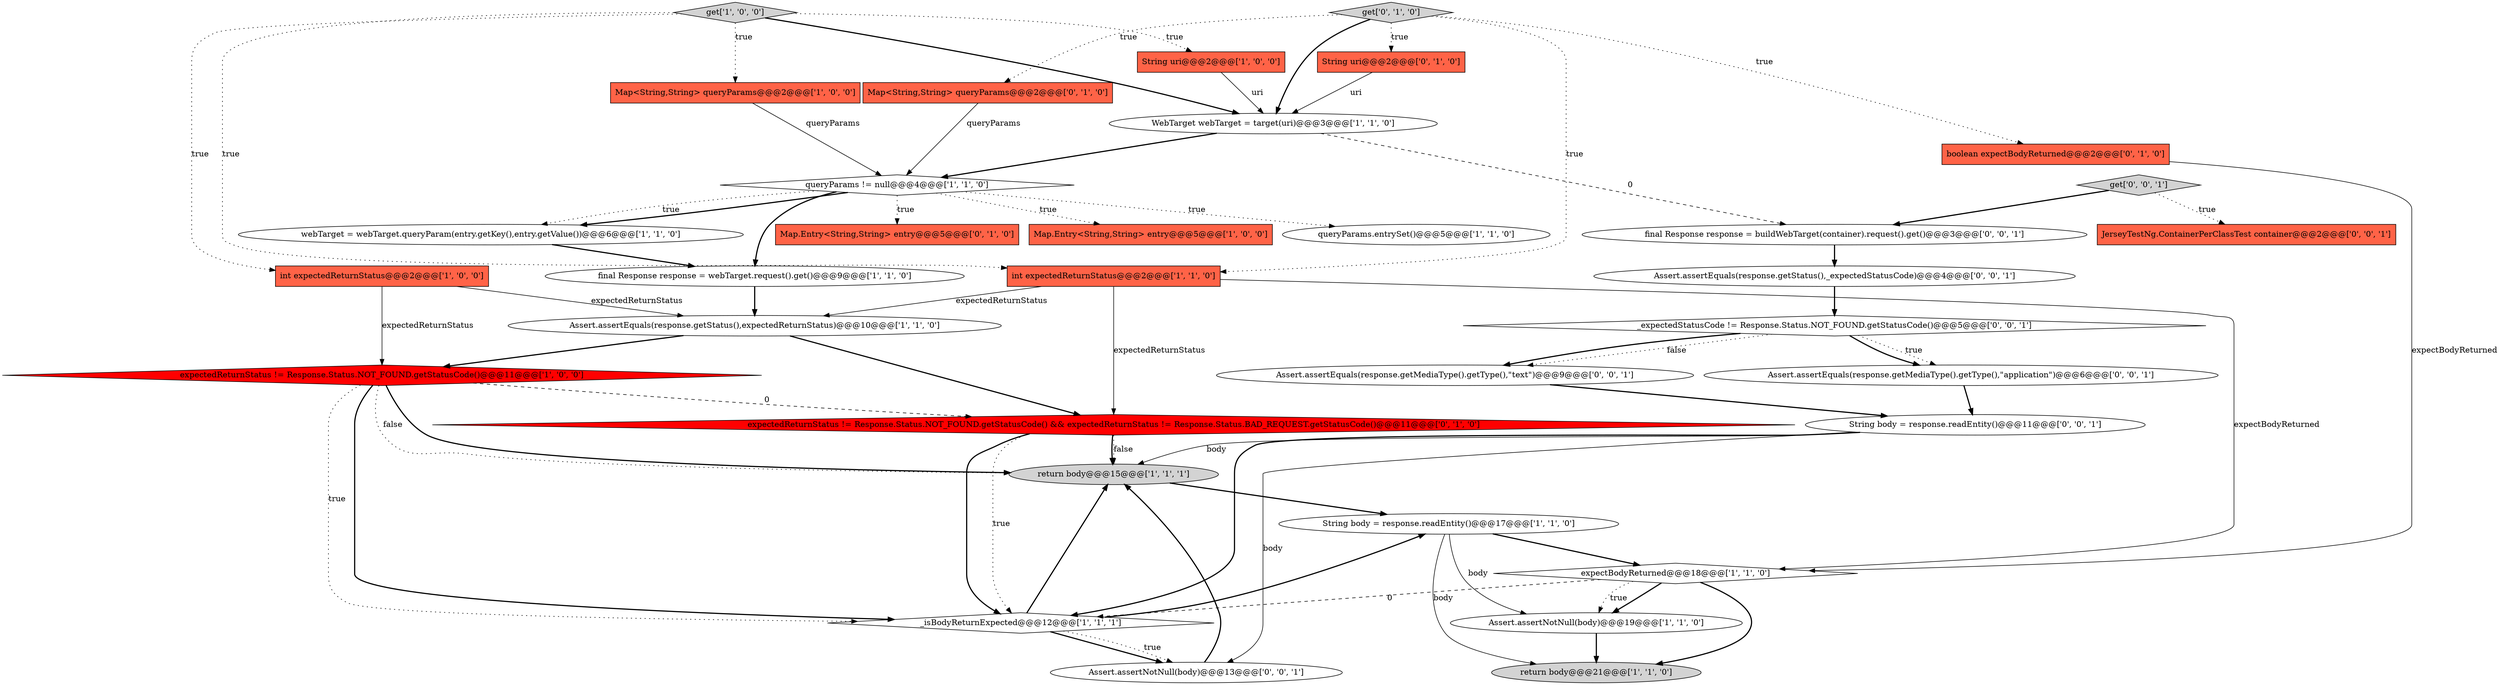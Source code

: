 digraph {
20 [style = filled, label = "Map<String,String> queryParams@@@2@@@['0', '1', '0']", fillcolor = tomato, shape = box image = "AAA0AAABBB2BBB"];
15 [style = filled, label = "int expectedReturnStatus@@@2@@@['1', '1', '0']", fillcolor = tomato, shape = box image = "AAA0AAABBB1BBB"];
30 [style = filled, label = "final Response response = buildWebTarget(container).request().get()@@@3@@@['0', '0', '1']", fillcolor = white, shape = ellipse image = "AAA0AAABBB3BBB"];
6 [style = filled, label = "int expectedReturnStatus@@@2@@@['1', '0', '0']", fillcolor = tomato, shape = box image = "AAA0AAABBB1BBB"];
1 [style = filled, label = "return body@@@15@@@['1', '1', '1']", fillcolor = lightgray, shape = ellipse image = "AAA0AAABBB1BBB"];
29 [style = filled, label = "Assert.assertEquals(response.getStatus(),_expectedStatusCode)@@@4@@@['0', '0', '1']", fillcolor = white, shape = ellipse image = "AAA0AAABBB3BBB"];
11 [style = filled, label = "WebTarget webTarget = target(uri)@@@3@@@['1', '1', '0']", fillcolor = white, shape = ellipse image = "AAA0AAABBB1BBB"];
28 [style = filled, label = "get['0', '0', '1']", fillcolor = lightgray, shape = diamond image = "AAA0AAABBB3BBB"];
14 [style = filled, label = "Map<String,String> queryParams@@@2@@@['1', '0', '0']", fillcolor = tomato, shape = box image = "AAA0AAABBB1BBB"];
23 [style = filled, label = "expectedReturnStatus != Response.Status.NOT_FOUND.getStatusCode() && expectedReturnStatus != Response.Status.BAD_REQUEST.getStatusCode()@@@11@@@['0', '1', '0']", fillcolor = red, shape = diamond image = "AAA1AAABBB2BBB"];
16 [style = filled, label = "final Response response = webTarget.request().get()@@@9@@@['1', '1', '0']", fillcolor = white, shape = ellipse image = "AAA0AAABBB1BBB"];
27 [style = filled, label = "Assert.assertEquals(response.getMediaType().getType(),\"text\")@@@9@@@['0', '0', '1']", fillcolor = white, shape = ellipse image = "AAA0AAABBB3BBB"];
19 [style = filled, label = "Map.Entry<String,String> entry@@@5@@@['0', '1', '0']", fillcolor = tomato, shape = box image = "AAA0AAABBB2BBB"];
33 [style = filled, label = "Assert.assertNotNull(body)@@@13@@@['0', '0', '1']", fillcolor = white, shape = ellipse image = "AAA0AAABBB3BBB"];
10 [style = filled, label = "get['1', '0', '0']", fillcolor = lightgray, shape = diamond image = "AAA0AAABBB1BBB"];
22 [style = filled, label = "boolean expectBodyReturned@@@2@@@['0', '1', '0']", fillcolor = tomato, shape = box image = "AAA0AAABBB2BBB"];
0 [style = filled, label = "webTarget = webTarget.queryParam(entry.getKey(),entry.getValue())@@@6@@@['1', '1', '0']", fillcolor = white, shape = ellipse image = "AAA0AAABBB1BBB"];
3 [style = filled, label = "return body@@@21@@@['1', '1', '0']", fillcolor = lightgray, shape = ellipse image = "AAA0AAABBB1BBB"];
13 [style = filled, label = "Assert.assertNotNull(body)@@@19@@@['1', '1', '0']", fillcolor = white, shape = ellipse image = "AAA0AAABBB1BBB"];
9 [style = filled, label = "String uri@@@2@@@['1', '0', '0']", fillcolor = tomato, shape = box image = "AAA0AAABBB1BBB"];
31 [style = filled, label = "Assert.assertEquals(response.getMediaType().getType(),\"application\")@@@6@@@['0', '0', '1']", fillcolor = white, shape = ellipse image = "AAA0AAABBB3BBB"];
8 [style = filled, label = "_isBodyReturnExpected@@@12@@@['1', '1', '1']", fillcolor = white, shape = diamond image = "AAA0AAABBB1BBB"];
2 [style = filled, label = "Assert.assertEquals(response.getStatus(),expectedReturnStatus)@@@10@@@['1', '1', '0']", fillcolor = white, shape = ellipse image = "AAA0AAABBB1BBB"];
32 [style = filled, label = "String body = response.readEntity()@@@11@@@['0', '0', '1']", fillcolor = white, shape = ellipse image = "AAA0AAABBB3BBB"];
26 [style = filled, label = "JerseyTestNg.ContainerPerClassTest container@@@2@@@['0', '0', '1']", fillcolor = tomato, shape = box image = "AAA0AAABBB3BBB"];
18 [style = filled, label = "expectBodyReturned@@@18@@@['1', '1', '0']", fillcolor = white, shape = diamond image = "AAA0AAABBB1BBB"];
5 [style = filled, label = "queryParams != null@@@4@@@['1', '1', '0']", fillcolor = white, shape = diamond image = "AAA0AAABBB1BBB"];
7 [style = filled, label = "Map.Entry<String,String> entry@@@5@@@['1', '0', '0']", fillcolor = tomato, shape = box image = "AAA0AAABBB1BBB"];
24 [style = filled, label = "get['0', '1', '0']", fillcolor = lightgray, shape = diamond image = "AAA0AAABBB2BBB"];
25 [style = filled, label = "_expectedStatusCode != Response.Status.NOT_FOUND.getStatusCode()@@@5@@@['0', '0', '1']", fillcolor = white, shape = diamond image = "AAA0AAABBB3BBB"];
12 [style = filled, label = "String body = response.readEntity()@@@17@@@['1', '1', '0']", fillcolor = white, shape = ellipse image = "AAA0AAABBB1BBB"];
21 [style = filled, label = "String uri@@@2@@@['0', '1', '0']", fillcolor = tomato, shape = box image = "AAA0AAABBB2BBB"];
4 [style = filled, label = "expectedReturnStatus != Response.Status.NOT_FOUND.getStatusCode()@@@11@@@['1', '0', '0']", fillcolor = red, shape = diamond image = "AAA1AAABBB1BBB"];
17 [style = filled, label = "queryParams.entrySet()@@@5@@@['1', '1', '0']", fillcolor = white, shape = ellipse image = "AAA0AAABBB1BBB"];
5->17 [style = dotted, label="true"];
14->5 [style = solid, label="queryParams"];
32->1 [style = solid, label="body"];
8->33 [style = bold, label=""];
0->16 [style = bold, label=""];
18->3 [style = bold, label=""];
10->6 [style = dotted, label="true"];
27->32 [style = bold, label=""];
28->30 [style = bold, label=""];
23->8 [style = dotted, label="true"];
18->8 [style = dashed, label="0"];
25->31 [style = dotted, label="true"];
31->32 [style = bold, label=""];
20->5 [style = solid, label="queryParams"];
5->19 [style = dotted, label="true"];
25->27 [style = dotted, label="false"];
4->8 [style = dotted, label="true"];
29->25 [style = bold, label=""];
33->1 [style = bold, label=""];
5->0 [style = dotted, label="true"];
23->1 [style = dotted, label="false"];
16->2 [style = bold, label=""];
23->8 [style = bold, label=""];
10->9 [style = dotted, label="true"];
2->4 [style = bold, label=""];
30->29 [style = bold, label=""];
21->11 [style = solid, label="uri"];
25->31 [style = bold, label=""];
10->14 [style = dotted, label="true"];
5->16 [style = bold, label=""];
10->15 [style = dotted, label="true"];
2->23 [style = bold, label=""];
25->27 [style = bold, label=""];
9->11 [style = solid, label="uri"];
11->5 [style = bold, label=""];
8->1 [style = bold, label=""];
32->8 [style = bold, label=""];
15->23 [style = solid, label="expectedReturnStatus"];
32->33 [style = solid, label="body"];
13->3 [style = bold, label=""];
5->0 [style = bold, label=""];
6->2 [style = solid, label="expectedReturnStatus"];
8->33 [style = dotted, label="true"];
5->7 [style = dotted, label="true"];
6->4 [style = solid, label="expectedReturnStatus"];
12->13 [style = solid, label="body"];
24->11 [style = bold, label=""];
24->22 [style = dotted, label="true"];
24->20 [style = dotted, label="true"];
28->26 [style = dotted, label="true"];
24->15 [style = dotted, label="true"];
22->18 [style = solid, label="expectBodyReturned"];
12->18 [style = bold, label=""];
1->12 [style = bold, label=""];
18->13 [style = bold, label=""];
23->1 [style = bold, label=""];
4->8 [style = bold, label=""];
4->1 [style = bold, label=""];
4->1 [style = dotted, label="false"];
15->2 [style = solid, label="expectedReturnStatus"];
15->18 [style = solid, label="expectBodyReturned"];
11->30 [style = dashed, label="0"];
24->21 [style = dotted, label="true"];
4->23 [style = dashed, label="0"];
8->12 [style = bold, label=""];
12->3 [style = solid, label="body"];
18->13 [style = dotted, label="true"];
10->11 [style = bold, label=""];
}
